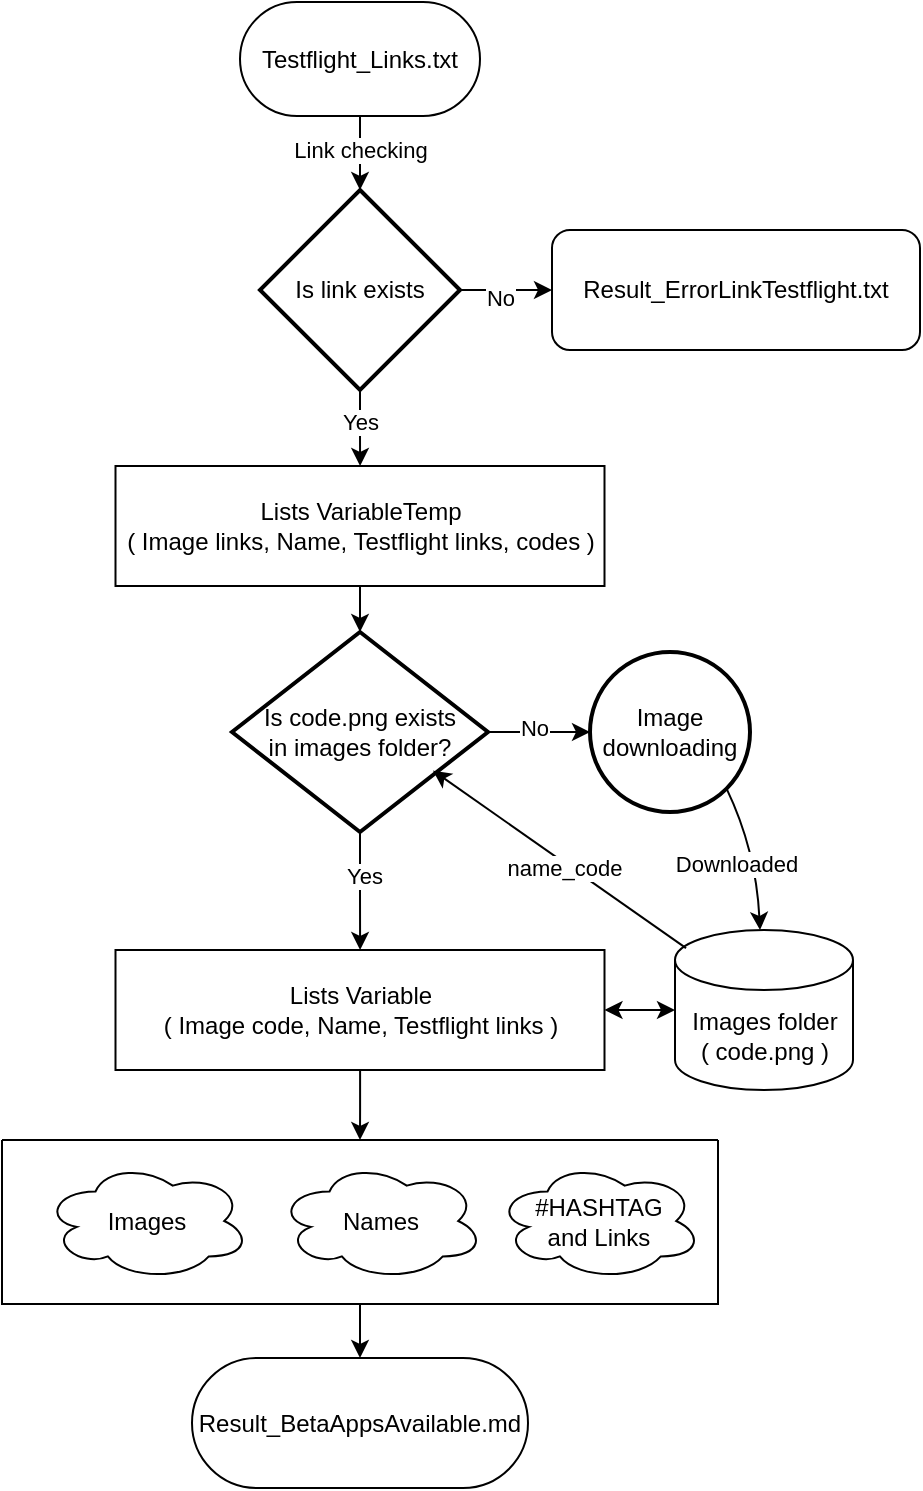 <mxfile version="22.1.11" type="device">
  <diagram name="Page-1" id="wO0RgGSrMWmFMzPdTzBX">
    <mxGraphModel dx="1687" dy="965" grid="0" gridSize="10" guides="1" tooltips="1" connect="1" arrows="1" fold="1" page="1" pageScale="1" pageWidth="850" pageHeight="1100" math="0" shadow="0">
      <root>
        <mxCell id="0" />
        <mxCell id="1" parent="0" />
        <mxCell id="KJANGRM1OciAOxoF-xbm-60" value="" style="edgeStyle=orthogonalEdgeStyle;rounded=0;orthogonalLoop=1;jettySize=auto;html=1;" parent="1" source="KJANGRM1OciAOxoF-xbm-2" target="KJANGRM1OciAOxoF-xbm-50" edge="1">
          <mxGeometry relative="1" as="geometry" />
        </mxCell>
        <mxCell id="KJANGRM1OciAOxoF-xbm-61" value="Link checking" style="edgeLabel;html=1;align=center;verticalAlign=middle;resizable=0;points=[];" parent="KJANGRM1OciAOxoF-xbm-60" vertex="1" connectable="0">
          <mxGeometry x="-0.355" relative="1" as="geometry">
            <mxPoint y="3" as="offset" />
          </mxGeometry>
        </mxCell>
        <mxCell id="KJANGRM1OciAOxoF-xbm-2" value="Testflight_Links.txt" style="html=1;dashed=0;whiteSpace=wrap;shape=mxgraph.dfd.start" parent="1" vertex="1">
          <mxGeometry x="339" y="97" width="120" height="57" as="geometry" />
        </mxCell>
        <mxCell id="KJANGRM1OciAOxoF-xbm-4" value="Result_BetaAppsAvailable.md" style="html=1;dashed=0;whiteSpace=wrap;shape=mxgraph.dfd.start" parent="1" vertex="1">
          <mxGeometry x="315" y="775" width="168" height="65" as="geometry" />
        </mxCell>
        <mxCell id="KJANGRM1OciAOxoF-xbm-12" value="" style="swimlane;startSize=0;" parent="1" vertex="1">
          <mxGeometry x="220" y="666" width="358" height="82" as="geometry">
            <mxRectangle x="227" y="512" width="50" height="44" as="alternateBounds" />
          </mxGeometry>
        </mxCell>
        <mxCell id="KJANGRM1OciAOxoF-xbm-16" value="" style="group" parent="KJANGRM1OciAOxoF-xbm-12" vertex="1" connectable="0">
          <mxGeometry x="21" y="11" width="329" height="59" as="geometry" />
        </mxCell>
        <mxCell id="KJANGRM1OciAOxoF-xbm-13" value="Images" style="ellipse;shape=cloud;whiteSpace=wrap;html=1;" parent="KJANGRM1OciAOxoF-xbm-16" vertex="1">
          <mxGeometry width="103" height="59" as="geometry" />
        </mxCell>
        <mxCell id="KJANGRM1OciAOxoF-xbm-14" value="Names" style="ellipse;shape=cloud;whiteSpace=wrap;html=1;" parent="KJANGRM1OciAOxoF-xbm-16" vertex="1">
          <mxGeometry x="117" width="103" height="59" as="geometry" />
        </mxCell>
        <mxCell id="KJANGRM1OciAOxoF-xbm-15" value="#HASHTAG&lt;br&gt;and Links" style="ellipse;shape=cloud;whiteSpace=wrap;html=1;" parent="KJANGRM1OciAOxoF-xbm-16" vertex="1">
          <mxGeometry x="226" width="103" height="59" as="geometry" />
        </mxCell>
        <mxCell id="KJANGRM1OciAOxoF-xbm-22" value="" style="endArrow=classic;html=1;rounded=0;exitX=0.5;exitY=1;exitDx=0;exitDy=0;entryX=0.5;entryY=0.5;entryDx=0;entryDy=-32.5;entryPerimeter=0;" parent="1" source="KJANGRM1OciAOxoF-xbm-12" target="KJANGRM1OciAOxoF-xbm-4" edge="1">
          <mxGeometry width="50" height="50" relative="1" as="geometry">
            <mxPoint x="386" y="624" as="sourcePoint" />
            <mxPoint x="436" y="574" as="targetPoint" />
          </mxGeometry>
        </mxCell>
        <mxCell id="KJANGRM1OciAOxoF-xbm-24" value="Lists VariableTemp&lt;br style=&quot;border-color: var(--border-color);&quot;&gt;( Image links, Name, Testflight links, codes )" style="rounded=0;whiteSpace=wrap;html=1;" parent="1" vertex="1">
          <mxGeometry x="276.75" y="329" width="244.5" height="60" as="geometry" />
        </mxCell>
        <mxCell id="KJANGRM1OciAOxoF-xbm-62" value="" style="edgeStyle=orthogonalEdgeStyle;rounded=0;orthogonalLoop=1;jettySize=auto;html=1;" parent="1" source="KJANGRM1OciAOxoF-xbm-50" target="KJANGRM1OciAOxoF-xbm-24" edge="1">
          <mxGeometry relative="1" as="geometry" />
        </mxCell>
        <mxCell id="KJANGRM1OciAOxoF-xbm-64" value="Yes" style="edgeLabel;html=1;align=center;verticalAlign=middle;resizable=0;points=[];" parent="KJANGRM1OciAOxoF-xbm-62" vertex="1" connectable="0">
          <mxGeometry x="0.315" y="-1" relative="1" as="geometry">
            <mxPoint x="1" y="-9" as="offset" />
          </mxGeometry>
        </mxCell>
        <mxCell id="KJANGRM1OciAOxoF-xbm-50" value="Is link exists" style="strokeWidth=2;html=1;shape=mxgraph.flowchart.decision;whiteSpace=wrap;" parent="1" vertex="1">
          <mxGeometry x="349" y="191" width="100" height="100" as="geometry" />
        </mxCell>
        <mxCell id="KJANGRM1OciAOxoF-xbm-53" value="Result_ErrorLinkTestflight.txt" style="rounded=1;whiteSpace=wrap;html=1;" parent="1" vertex="1">
          <mxGeometry x="495" y="211" width="184" height="60" as="geometry" />
        </mxCell>
        <mxCell id="KJANGRM1OciAOxoF-xbm-54" value="" style="endArrow=classic;html=1;rounded=0;exitX=1;exitY=0.5;exitDx=0;exitDy=0;exitPerimeter=0;entryX=0;entryY=0.5;entryDx=0;entryDy=0;" parent="1" source="KJANGRM1OciAOxoF-xbm-50" target="KJANGRM1OciAOxoF-xbm-53" edge="1">
          <mxGeometry width="50" height="50" relative="1" as="geometry">
            <mxPoint x="395" y="470" as="sourcePoint" />
            <mxPoint x="445" y="420" as="targetPoint" />
          </mxGeometry>
        </mxCell>
        <mxCell id="KJANGRM1OciAOxoF-xbm-55" value="No" style="edgeLabel;html=1;align=center;verticalAlign=middle;resizable=0;points=[];" parent="KJANGRM1OciAOxoF-xbm-54" vertex="1" connectable="0">
          <mxGeometry x="-0.143" y="-4" relative="1" as="geometry">
            <mxPoint as="offset" />
          </mxGeometry>
        </mxCell>
        <mxCell id="KJANGRM1OciAOxoF-xbm-67" value="Images folder&lt;br&gt;( code.png )" style="shape=cylinder3;whiteSpace=wrap;html=1;boundedLbl=1;backgroundOutline=1;size=15;" parent="1" vertex="1">
          <mxGeometry x="556.5" y="561" width="89" height="80" as="geometry" />
        </mxCell>
        <mxCell id="KJANGRM1OciAOxoF-xbm-72" value="" style="edgeStyle=orthogonalEdgeStyle;rounded=0;orthogonalLoop=1;jettySize=auto;html=1;" parent="1" source="KJANGRM1OciAOxoF-xbm-68" target="KJANGRM1OciAOxoF-xbm-71" edge="1">
          <mxGeometry relative="1" as="geometry" />
        </mxCell>
        <mxCell id="KJANGRM1OciAOxoF-xbm-73" value="Yes" style="edgeLabel;html=1;align=center;verticalAlign=middle;resizable=0;points=[];" parent="KJANGRM1OciAOxoF-xbm-72" vertex="1" connectable="0">
          <mxGeometry x="-0.247" y="2" relative="1" as="geometry">
            <mxPoint as="offset" />
          </mxGeometry>
        </mxCell>
        <mxCell id="KJANGRM1OciAOxoF-xbm-75" value="" style="edgeStyle=orthogonalEdgeStyle;rounded=0;orthogonalLoop=1;jettySize=auto;html=1;" parent="1" source="KJANGRM1OciAOxoF-xbm-68" target="KJANGRM1OciAOxoF-xbm-74" edge="1">
          <mxGeometry relative="1" as="geometry" />
        </mxCell>
        <mxCell id="KJANGRM1OciAOxoF-xbm-76" value="No" style="edgeLabel;html=1;align=center;verticalAlign=middle;resizable=0;points=[];" parent="KJANGRM1OciAOxoF-xbm-75" vertex="1" connectable="0">
          <mxGeometry x="-0.106" y="2" relative="1" as="geometry">
            <mxPoint as="offset" />
          </mxGeometry>
        </mxCell>
        <mxCell id="KJANGRM1OciAOxoF-xbm-68" value="Is code.png exists&lt;br&gt;in images folder?" style="strokeWidth=2;html=1;shape=mxgraph.flowchart.decision;whiteSpace=wrap;" parent="1" vertex="1">
          <mxGeometry x="335" y="412" width="128" height="100" as="geometry" />
        </mxCell>
        <mxCell id="KJANGRM1OciAOxoF-xbm-69" value="" style="edgeStyle=orthogonalEdgeStyle;rounded=0;orthogonalLoop=1;jettySize=auto;html=1;exitX=0.5;exitY=1;exitDx=0;exitDy=0;entryX=0.5;entryY=0;entryDx=0;entryDy=0;entryPerimeter=0;" parent="1" source="KJANGRM1OciAOxoF-xbm-24" target="KJANGRM1OciAOxoF-xbm-68" edge="1">
          <mxGeometry relative="1" as="geometry">
            <mxPoint x="305.04" y="413" as="sourcePoint" />
            <mxPoint x="305.04" y="455" as="targetPoint" />
            <Array as="points">
              <mxPoint x="399" y="408" />
              <mxPoint x="399" y="408" />
            </Array>
          </mxGeometry>
        </mxCell>
        <mxCell id="KJANGRM1OciAOxoF-xbm-83" style="edgeStyle=orthogonalEdgeStyle;rounded=0;orthogonalLoop=1;jettySize=auto;html=1;" parent="1" source="KJANGRM1OciAOxoF-xbm-71" target="KJANGRM1OciAOxoF-xbm-12" edge="1">
          <mxGeometry relative="1" as="geometry" />
        </mxCell>
        <mxCell id="KJANGRM1OciAOxoF-xbm-71" value="Lists Variable&lt;br style=&quot;border-color: var(--border-color);&quot;&gt;( Image code, Name, Testflight links )" style="rounded=0;whiteSpace=wrap;html=1;" parent="1" vertex="1">
          <mxGeometry x="276.75" y="571" width="244.5" height="60" as="geometry" />
        </mxCell>
        <mxCell id="KJANGRM1OciAOxoF-xbm-74" value="Image downloading" style="ellipse;whiteSpace=wrap;html=1;strokeWidth=2;" parent="1" vertex="1">
          <mxGeometry x="514" y="422" width="80" height="80" as="geometry" />
        </mxCell>
        <mxCell id="KJANGRM1OciAOxoF-xbm-78" value="" style="curved=1;endArrow=classic;html=1;rounded=0;exitX=1;exitY=1;exitDx=0;exitDy=0;" parent="1" source="KJANGRM1OciAOxoF-xbm-74" target="KJANGRM1OciAOxoF-xbm-67" edge="1">
          <mxGeometry width="50" height="50" relative="1" as="geometry">
            <mxPoint x="251" y="519" as="sourcePoint" />
            <mxPoint x="301" y="469" as="targetPoint" />
            <Array as="points">
              <mxPoint x="597" y="521" />
            </Array>
          </mxGeometry>
        </mxCell>
        <mxCell id="KJANGRM1OciAOxoF-xbm-81" value="Downloaded" style="edgeLabel;html=1;align=center;verticalAlign=middle;resizable=0;points=[];" parent="KJANGRM1OciAOxoF-xbm-78" vertex="1" connectable="0">
          <mxGeometry x="0.093" y="-11" relative="1" as="geometry">
            <mxPoint as="offset" />
          </mxGeometry>
        </mxCell>
        <mxCell id="KJANGRM1OciAOxoF-xbm-82" value="" style="endArrow=classic;startArrow=classic;html=1;rounded=0;exitX=1;exitY=0.5;exitDx=0;exitDy=0;" parent="1" source="KJANGRM1OciAOxoF-xbm-71" target="KJANGRM1OciAOxoF-xbm-67" edge="1">
          <mxGeometry width="50" height="50" relative="1" as="geometry">
            <mxPoint x="251" y="519" as="sourcePoint" />
            <mxPoint x="301" y="469" as="targetPoint" />
          </mxGeometry>
        </mxCell>
        <mxCell id="KJANGRM1OciAOxoF-xbm-85" value="" style="endArrow=classic;html=1;rounded=0;exitX=0.062;exitY=0.113;exitDx=0;exitDy=0;exitPerimeter=0;entryX=0.785;entryY=0.693;entryDx=0;entryDy=0;entryPerimeter=0;" parent="1" source="KJANGRM1OciAOxoF-xbm-67" target="KJANGRM1OciAOxoF-xbm-68" edge="1">
          <mxGeometry width="50" height="50" relative="1" as="geometry">
            <mxPoint x="97" y="487" as="sourcePoint" />
            <mxPoint x="147" y="437" as="targetPoint" />
          </mxGeometry>
        </mxCell>
        <mxCell id="KJANGRM1OciAOxoF-xbm-86" value="name_code" style="edgeLabel;html=1;align=center;verticalAlign=middle;resizable=0;points=[];" parent="KJANGRM1OciAOxoF-xbm-85" vertex="1" connectable="0">
          <mxGeometry x="-0.055" y="2" relative="1" as="geometry">
            <mxPoint as="offset" />
          </mxGeometry>
        </mxCell>
      </root>
    </mxGraphModel>
  </diagram>
</mxfile>
